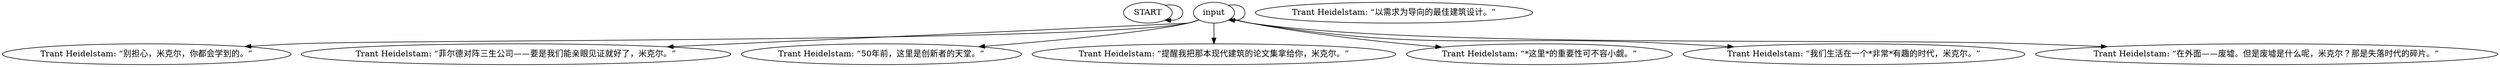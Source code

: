 # BOARDWALK / TRANT HEIDELSTAM barks
# Things Trant says to Mikael near the feld building.
# ==================================================
digraph G {
	  0 [label="START"];
	  1 [label="input"];
	  2 [label="Trant Heidelstam: “别担心，米克尔，你都会学到的。”"];
	  3 [label="Trant Heidelstam: “菲尔德对阵三生公司——要是我们能亲眼见证就好了，米克尔。”"];
	  4 [label="Trant Heidelstam: “50年前，这里是创新者的天堂。”"];
	  5 [label="Trant Heidelstam: “提醒我把那本现代建筑的论文集拿给你，米克尔。”"];
	  6 [label="Trant Heidelstam: “以需求为导向的最佳建筑设计。”"];
	  7 [label="Trant Heidelstam: “*这里*的重要性可不容小觑。”"];
	  8 [label="Trant Heidelstam: “我们生活在一个*非常*有趣的时代，米克尔。”"];
	  9 [label="Trant Heidelstam: “在外面——废墟。但是废墟是什么呢，米克尔？那是失落时代的碎片。”"];
	  0 -> 0
	  1 -> 1
	  1 -> 2
	  1 -> 3
	  1 -> 4
	  1 -> 5
	  1 -> 7
	  1 -> 8
	  1 -> 9
}

